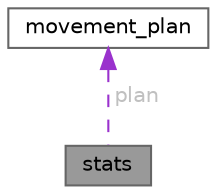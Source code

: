 digraph "stats"
{
 // LATEX_PDF_SIZE
  bgcolor="transparent";
  edge [fontname=Helvetica,fontsize=10,labelfontname=Helvetica,labelfontsize=10];
  node [fontname=Helvetica,fontsize=10,shape=box,height=0.2,width=0.4];
  Node1 [id="Node000001",label="stats",height=0.2,width=0.4,color="gray40", fillcolor="grey60", style="filled", fontcolor="black",tooltip="A structure representing datas collected from solving a map."];
  Node2 -> Node1 [id="edge1_Node000001_Node000002",dir="back",color="darkorchid3",style="dashed",tooltip=" ",label=" plan",fontcolor="grey" ];
  Node2 [id="Node000002",label="movement_plan",height=0.2,width=0.4,color="gray40", fillcolor="white", style="filled",URL="$structmovement__plan.html",tooltip="A structure representing a win plan."];
}
